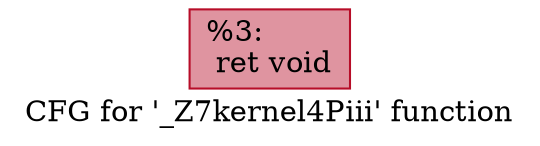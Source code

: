digraph "CFG for '_Z7kernel4Piii' function" {
	label="CFG for '_Z7kernel4Piii' function";

	Node0x4edb8d0 [shape=record,color="#b70d28ff", style=filled, fillcolor="#b70d2870",label="{%3:\l  ret void\l}"];
}
